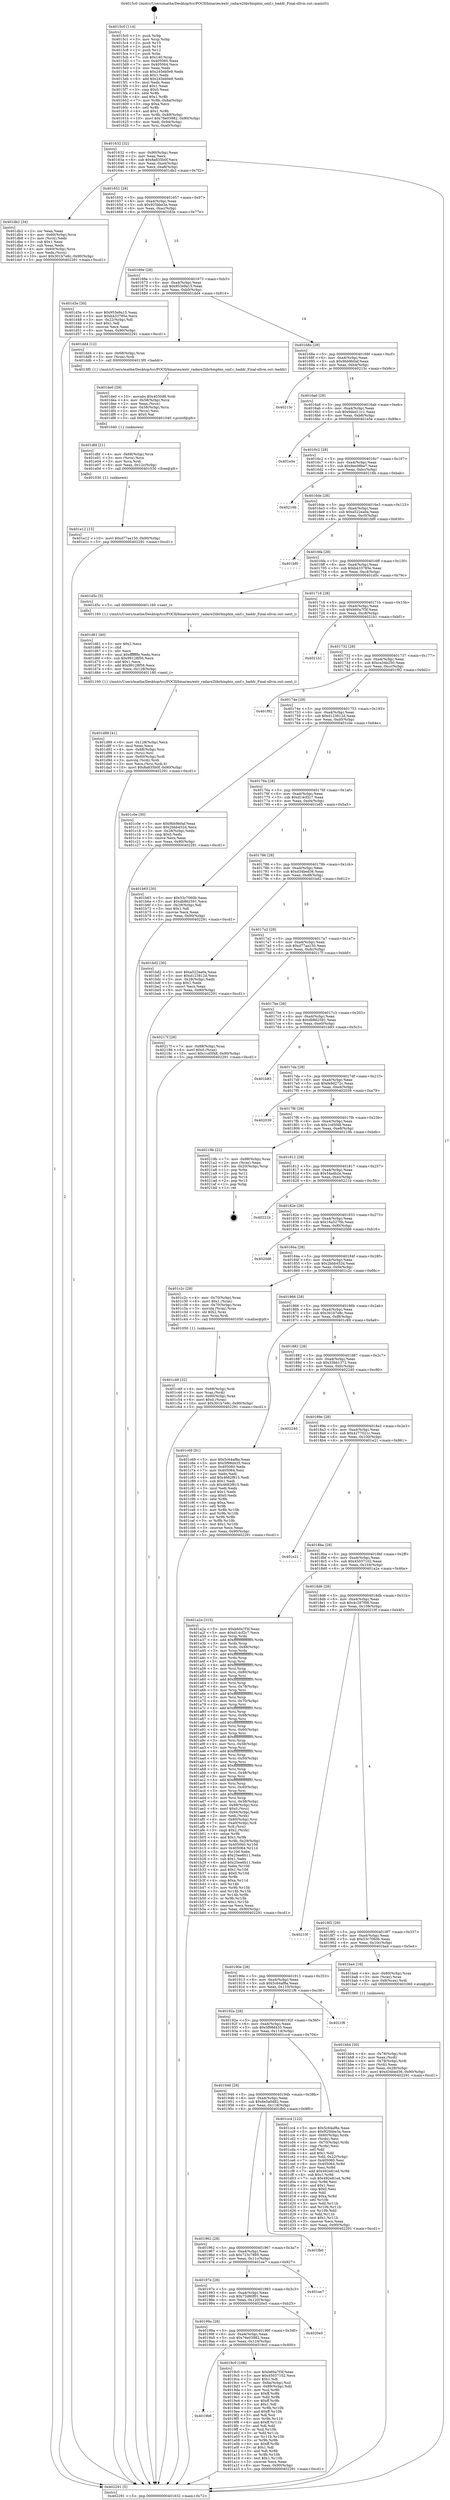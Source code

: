 digraph "0x4015c0" {
  label = "0x4015c0 (/mnt/c/Users/mathe/Desktop/tcc/POCII/binaries/extr_radare2librbinpbin_omf.c_baddr_Final-ollvm.out::main(0))"
  labelloc = "t"
  node[shape=record]

  Entry [label="",width=0.3,height=0.3,shape=circle,fillcolor=black,style=filled]
  "0x401632" [label="{
     0x401632 [32]\l
     | [instrs]\l
     &nbsp;&nbsp;0x401632 \<+6\>: mov -0x90(%rbp),%eax\l
     &nbsp;&nbsp;0x401638 \<+2\>: mov %eax,%ecx\l
     &nbsp;&nbsp;0x40163a \<+6\>: sub $0x8a835b0f,%ecx\l
     &nbsp;&nbsp;0x401640 \<+6\>: mov %eax,-0xa4(%rbp)\l
     &nbsp;&nbsp;0x401646 \<+6\>: mov %ecx,-0xa8(%rbp)\l
     &nbsp;&nbsp;0x40164c \<+6\>: je 0000000000401db2 \<main+0x7f2\>\l
  }"]
  "0x401db2" [label="{
     0x401db2 [34]\l
     | [instrs]\l
     &nbsp;&nbsp;0x401db2 \<+2\>: xor %eax,%eax\l
     &nbsp;&nbsp;0x401db4 \<+4\>: mov -0x60(%rbp),%rcx\l
     &nbsp;&nbsp;0x401db8 \<+2\>: mov (%rcx),%edx\l
     &nbsp;&nbsp;0x401dba \<+3\>: sub $0x1,%eax\l
     &nbsp;&nbsp;0x401dbd \<+2\>: sub %eax,%edx\l
     &nbsp;&nbsp;0x401dbf \<+4\>: mov -0x60(%rbp),%rcx\l
     &nbsp;&nbsp;0x401dc3 \<+2\>: mov %edx,(%rcx)\l
     &nbsp;&nbsp;0x401dc5 \<+10\>: movl $0x301b7e8c,-0x90(%rbp)\l
     &nbsp;&nbsp;0x401dcf \<+5\>: jmp 0000000000402291 \<main+0xcd1\>\l
  }"]
  "0x401652" [label="{
     0x401652 [28]\l
     | [instrs]\l
     &nbsp;&nbsp;0x401652 \<+5\>: jmp 0000000000401657 \<main+0x97\>\l
     &nbsp;&nbsp;0x401657 \<+6\>: mov -0xa4(%rbp),%eax\l
     &nbsp;&nbsp;0x40165d \<+5\>: sub $0x925bbe3a,%eax\l
     &nbsp;&nbsp;0x401662 \<+6\>: mov %eax,-0xac(%rbp)\l
     &nbsp;&nbsp;0x401668 \<+6\>: je 0000000000401d3e \<main+0x77e\>\l
  }"]
  Exit [label="",width=0.3,height=0.3,shape=circle,fillcolor=black,style=filled,peripheries=2]
  "0x401d3e" [label="{
     0x401d3e [30]\l
     | [instrs]\l
     &nbsp;&nbsp;0x401d3e \<+5\>: mov $0x953e9a15,%eax\l
     &nbsp;&nbsp;0x401d43 \<+5\>: mov $0xb433785e,%ecx\l
     &nbsp;&nbsp;0x401d48 \<+3\>: mov -0x22(%rbp),%dl\l
     &nbsp;&nbsp;0x401d4b \<+3\>: test $0x1,%dl\l
     &nbsp;&nbsp;0x401d4e \<+3\>: cmovne %ecx,%eax\l
     &nbsp;&nbsp;0x401d51 \<+6\>: mov %eax,-0x90(%rbp)\l
     &nbsp;&nbsp;0x401d57 \<+5\>: jmp 0000000000402291 \<main+0xcd1\>\l
  }"]
  "0x40166e" [label="{
     0x40166e [28]\l
     | [instrs]\l
     &nbsp;&nbsp;0x40166e \<+5\>: jmp 0000000000401673 \<main+0xb3\>\l
     &nbsp;&nbsp;0x401673 \<+6\>: mov -0xa4(%rbp),%eax\l
     &nbsp;&nbsp;0x401679 \<+5\>: sub $0x953e9a15,%eax\l
     &nbsp;&nbsp;0x40167e \<+6\>: mov %eax,-0xb0(%rbp)\l
     &nbsp;&nbsp;0x401684 \<+6\>: je 0000000000401dd4 \<main+0x814\>\l
  }"]
  "0x401e12" [label="{
     0x401e12 [15]\l
     | [instrs]\l
     &nbsp;&nbsp;0x401e12 \<+10\>: movl $0xd77aa150,-0x90(%rbp)\l
     &nbsp;&nbsp;0x401e1c \<+5\>: jmp 0000000000402291 \<main+0xcd1\>\l
  }"]
  "0x401dd4" [label="{
     0x401dd4 [12]\l
     | [instrs]\l
     &nbsp;&nbsp;0x401dd4 \<+4\>: mov -0x68(%rbp),%rax\l
     &nbsp;&nbsp;0x401dd8 \<+3\>: mov (%rax),%rdi\l
     &nbsp;&nbsp;0x401ddb \<+5\>: call 00000000004013f0 \<baddr\>\l
     | [calls]\l
     &nbsp;&nbsp;0x4013f0 \{1\} (/mnt/c/Users/mathe/Desktop/tcc/POCII/binaries/extr_radare2librbinpbin_omf.c_baddr_Final-ollvm.out::baddr)\l
  }"]
  "0x40168a" [label="{
     0x40168a [28]\l
     | [instrs]\l
     &nbsp;&nbsp;0x40168a \<+5\>: jmp 000000000040168f \<main+0xcf\>\l
     &nbsp;&nbsp;0x40168f \<+6\>: mov -0xa4(%rbp),%eax\l
     &nbsp;&nbsp;0x401695 \<+5\>: sub $0x9bb9b0af,%eax\l
     &nbsp;&nbsp;0x40169a \<+6\>: mov %eax,-0xb4(%rbp)\l
     &nbsp;&nbsp;0x4016a0 \<+6\>: je 000000000040215c \<main+0xb9c\>\l
  }"]
  "0x401dfd" [label="{
     0x401dfd [21]\l
     | [instrs]\l
     &nbsp;&nbsp;0x401dfd \<+4\>: mov -0x68(%rbp),%rcx\l
     &nbsp;&nbsp;0x401e01 \<+3\>: mov (%rcx),%rcx\l
     &nbsp;&nbsp;0x401e04 \<+3\>: mov %rcx,%rdi\l
     &nbsp;&nbsp;0x401e07 \<+6\>: mov %eax,-0x12c(%rbp)\l
     &nbsp;&nbsp;0x401e0d \<+5\>: call 0000000000401030 \<free@plt\>\l
     | [calls]\l
     &nbsp;&nbsp;0x401030 \{1\} (unknown)\l
  }"]
  "0x40215c" [label="{
     0x40215c\l
  }", style=dashed]
  "0x4016a6" [label="{
     0x4016a6 [28]\l
     | [instrs]\l
     &nbsp;&nbsp;0x4016a6 \<+5\>: jmp 00000000004016ab \<main+0xeb\>\l
     &nbsp;&nbsp;0x4016ab \<+6\>: mov -0xa4(%rbp),%eax\l
     &nbsp;&nbsp;0x4016b1 \<+5\>: sub $0x9ded11c1,%eax\l
     &nbsp;&nbsp;0x4016b6 \<+6\>: mov %eax,-0xb8(%rbp)\l
     &nbsp;&nbsp;0x4016bc \<+6\>: je 0000000000401e5e \<main+0x89e\>\l
  }"]
  "0x401de0" [label="{
     0x401de0 [29]\l
     | [instrs]\l
     &nbsp;&nbsp;0x401de0 \<+10\>: movabs $0x4030d6,%rdi\l
     &nbsp;&nbsp;0x401dea \<+4\>: mov -0x58(%rbp),%rcx\l
     &nbsp;&nbsp;0x401dee \<+2\>: mov %eax,(%rcx)\l
     &nbsp;&nbsp;0x401df0 \<+4\>: mov -0x58(%rbp),%rcx\l
     &nbsp;&nbsp;0x401df4 \<+2\>: mov (%rcx),%esi\l
     &nbsp;&nbsp;0x401df6 \<+2\>: mov $0x0,%al\l
     &nbsp;&nbsp;0x401df8 \<+5\>: call 0000000000401040 \<printf@plt\>\l
     | [calls]\l
     &nbsp;&nbsp;0x401040 \{1\} (unknown)\l
  }"]
  "0x401e5e" [label="{
     0x401e5e\l
  }", style=dashed]
  "0x4016c2" [label="{
     0x4016c2 [28]\l
     | [instrs]\l
     &nbsp;&nbsp;0x4016c2 \<+5\>: jmp 00000000004016c7 \<main+0x107\>\l
     &nbsp;&nbsp;0x4016c7 \<+6\>: mov -0xa4(%rbp),%eax\l
     &nbsp;&nbsp;0x4016cd \<+5\>: sub $0x9ee08be7,%eax\l
     &nbsp;&nbsp;0x4016d2 \<+6\>: mov %eax,-0xbc(%rbp)\l
     &nbsp;&nbsp;0x4016d8 \<+6\>: je 000000000040216b \<main+0xbab\>\l
  }"]
  "0x401d89" [label="{
     0x401d89 [41]\l
     | [instrs]\l
     &nbsp;&nbsp;0x401d89 \<+6\>: mov -0x128(%rbp),%ecx\l
     &nbsp;&nbsp;0x401d8f \<+3\>: imul %eax,%ecx\l
     &nbsp;&nbsp;0x401d92 \<+4\>: mov -0x68(%rbp),%rsi\l
     &nbsp;&nbsp;0x401d96 \<+3\>: mov (%rsi),%rsi\l
     &nbsp;&nbsp;0x401d99 \<+4\>: mov -0x60(%rbp),%rdi\l
     &nbsp;&nbsp;0x401d9d \<+3\>: movslq (%rdi),%rdi\l
     &nbsp;&nbsp;0x401da0 \<+3\>: mov %ecx,(%rsi,%rdi,4)\l
     &nbsp;&nbsp;0x401da3 \<+10\>: movl $0x8a835b0f,-0x90(%rbp)\l
     &nbsp;&nbsp;0x401dad \<+5\>: jmp 0000000000402291 \<main+0xcd1\>\l
  }"]
  "0x40216b" [label="{
     0x40216b\l
  }", style=dashed]
  "0x4016de" [label="{
     0x4016de [28]\l
     | [instrs]\l
     &nbsp;&nbsp;0x4016de \<+5\>: jmp 00000000004016e3 \<main+0x123\>\l
     &nbsp;&nbsp;0x4016e3 \<+6\>: mov -0xa4(%rbp),%eax\l
     &nbsp;&nbsp;0x4016e9 \<+5\>: sub $0xa522ea0a,%eax\l
     &nbsp;&nbsp;0x4016ee \<+6\>: mov %eax,-0xc0(%rbp)\l
     &nbsp;&nbsp;0x4016f4 \<+6\>: je 0000000000401bf0 \<main+0x630\>\l
  }"]
  "0x401d61" [label="{
     0x401d61 [40]\l
     | [instrs]\l
     &nbsp;&nbsp;0x401d61 \<+5\>: mov $0x2,%ecx\l
     &nbsp;&nbsp;0x401d66 \<+1\>: cltd\l
     &nbsp;&nbsp;0x401d67 \<+2\>: idiv %ecx\l
     &nbsp;&nbsp;0x401d69 \<+6\>: imul $0xfffffffe,%edx,%ecx\l
     &nbsp;&nbsp;0x401d6f \<+6\>: sub $0x99128f56,%ecx\l
     &nbsp;&nbsp;0x401d75 \<+3\>: add $0x1,%ecx\l
     &nbsp;&nbsp;0x401d78 \<+6\>: add $0x99128f56,%ecx\l
     &nbsp;&nbsp;0x401d7e \<+6\>: mov %ecx,-0x128(%rbp)\l
     &nbsp;&nbsp;0x401d84 \<+5\>: call 0000000000401160 \<next_i\>\l
     | [calls]\l
     &nbsp;&nbsp;0x401160 \{1\} (/mnt/c/Users/mathe/Desktop/tcc/POCII/binaries/extr_radare2librbinpbin_omf.c_baddr_Final-ollvm.out::next_i)\l
  }"]
  "0x401bf0" [label="{
     0x401bf0\l
  }", style=dashed]
  "0x4016fa" [label="{
     0x4016fa [28]\l
     | [instrs]\l
     &nbsp;&nbsp;0x4016fa \<+5\>: jmp 00000000004016ff \<main+0x13f\>\l
     &nbsp;&nbsp;0x4016ff \<+6\>: mov -0xa4(%rbp),%eax\l
     &nbsp;&nbsp;0x401705 \<+5\>: sub $0xb433785e,%eax\l
     &nbsp;&nbsp;0x40170a \<+6\>: mov %eax,-0xc4(%rbp)\l
     &nbsp;&nbsp;0x401710 \<+6\>: je 0000000000401d5c \<main+0x79c\>\l
  }"]
  "0x401c49" [label="{
     0x401c49 [32]\l
     | [instrs]\l
     &nbsp;&nbsp;0x401c49 \<+4\>: mov -0x68(%rbp),%rdi\l
     &nbsp;&nbsp;0x401c4d \<+3\>: mov %rax,(%rdi)\l
     &nbsp;&nbsp;0x401c50 \<+4\>: mov -0x60(%rbp),%rax\l
     &nbsp;&nbsp;0x401c54 \<+6\>: movl $0x0,(%rax)\l
     &nbsp;&nbsp;0x401c5a \<+10\>: movl $0x301b7e8c,-0x90(%rbp)\l
     &nbsp;&nbsp;0x401c64 \<+5\>: jmp 0000000000402291 \<main+0xcd1\>\l
  }"]
  "0x401d5c" [label="{
     0x401d5c [5]\l
     | [instrs]\l
     &nbsp;&nbsp;0x401d5c \<+5\>: call 0000000000401160 \<next_i\>\l
     | [calls]\l
     &nbsp;&nbsp;0x401160 \{1\} (/mnt/c/Users/mathe/Desktop/tcc/POCII/binaries/extr_radare2librbinpbin_omf.c_baddr_Final-ollvm.out::next_i)\l
  }"]
  "0x401716" [label="{
     0x401716 [28]\l
     | [instrs]\l
     &nbsp;&nbsp;0x401716 \<+5\>: jmp 000000000040171b \<main+0x15b\>\l
     &nbsp;&nbsp;0x40171b \<+6\>: mov -0xa4(%rbp),%eax\l
     &nbsp;&nbsp;0x401721 \<+5\>: sub $0xb60a7f3f,%eax\l
     &nbsp;&nbsp;0x401726 \<+6\>: mov %eax,-0xc8(%rbp)\l
     &nbsp;&nbsp;0x40172c \<+6\>: je 00000000004021b1 \<main+0xbf1\>\l
  }"]
  "0x401bb4" [label="{
     0x401bb4 [30]\l
     | [instrs]\l
     &nbsp;&nbsp;0x401bb4 \<+4\>: mov -0x78(%rbp),%rdi\l
     &nbsp;&nbsp;0x401bb8 \<+2\>: mov %eax,(%rdi)\l
     &nbsp;&nbsp;0x401bba \<+4\>: mov -0x78(%rbp),%rdi\l
     &nbsp;&nbsp;0x401bbe \<+2\>: mov (%rdi),%eax\l
     &nbsp;&nbsp;0x401bc0 \<+3\>: mov %eax,-0x28(%rbp)\l
     &nbsp;&nbsp;0x401bc3 \<+10\>: movl $0xd34bed36,-0x90(%rbp)\l
     &nbsp;&nbsp;0x401bcd \<+5\>: jmp 0000000000402291 \<main+0xcd1\>\l
  }"]
  "0x4021b1" [label="{
     0x4021b1\l
  }", style=dashed]
  "0x401732" [label="{
     0x401732 [28]\l
     | [instrs]\l
     &nbsp;&nbsp;0x401732 \<+5\>: jmp 0000000000401737 \<main+0x177\>\l
     &nbsp;&nbsp;0x401737 \<+6\>: mov -0xa4(%rbp),%eax\l
     &nbsp;&nbsp;0x40173d \<+5\>: sub $0xca34b250,%eax\l
     &nbsp;&nbsp;0x401742 \<+6\>: mov %eax,-0xcc(%rbp)\l
     &nbsp;&nbsp;0x401748 \<+6\>: je 0000000000401f92 \<main+0x9d2\>\l
  }"]
  "0x4015c0" [label="{
     0x4015c0 [114]\l
     | [instrs]\l
     &nbsp;&nbsp;0x4015c0 \<+1\>: push %rbp\l
     &nbsp;&nbsp;0x4015c1 \<+3\>: mov %rsp,%rbp\l
     &nbsp;&nbsp;0x4015c4 \<+2\>: push %r15\l
     &nbsp;&nbsp;0x4015c6 \<+2\>: push %r14\l
     &nbsp;&nbsp;0x4015c8 \<+2\>: push %r12\l
     &nbsp;&nbsp;0x4015ca \<+1\>: push %rbx\l
     &nbsp;&nbsp;0x4015cb \<+7\>: sub $0x140,%rsp\l
     &nbsp;&nbsp;0x4015d2 \<+7\>: mov 0x405060,%eax\l
     &nbsp;&nbsp;0x4015d9 \<+7\>: mov 0x405064,%ecx\l
     &nbsp;&nbsp;0x4015e0 \<+2\>: mov %eax,%edx\l
     &nbsp;&nbsp;0x4015e2 \<+6\>: sub $0x245eb0e9,%edx\l
     &nbsp;&nbsp;0x4015e8 \<+3\>: sub $0x1,%edx\l
     &nbsp;&nbsp;0x4015eb \<+6\>: add $0x245eb0e9,%edx\l
     &nbsp;&nbsp;0x4015f1 \<+3\>: imul %edx,%eax\l
     &nbsp;&nbsp;0x4015f4 \<+3\>: and $0x1,%eax\l
     &nbsp;&nbsp;0x4015f7 \<+3\>: cmp $0x0,%eax\l
     &nbsp;&nbsp;0x4015fa \<+4\>: sete %r8b\l
     &nbsp;&nbsp;0x4015fe \<+4\>: and $0x1,%r8b\l
     &nbsp;&nbsp;0x401602 \<+7\>: mov %r8b,-0x8a(%rbp)\l
     &nbsp;&nbsp;0x401609 \<+3\>: cmp $0xa,%ecx\l
     &nbsp;&nbsp;0x40160c \<+4\>: setl %r8b\l
     &nbsp;&nbsp;0x401610 \<+4\>: and $0x1,%r8b\l
     &nbsp;&nbsp;0x401614 \<+7\>: mov %r8b,-0x89(%rbp)\l
     &nbsp;&nbsp;0x40161b \<+10\>: movl $0x76e03982,-0x90(%rbp)\l
     &nbsp;&nbsp;0x401625 \<+6\>: mov %edi,-0x94(%rbp)\l
     &nbsp;&nbsp;0x40162b \<+7\>: mov %rsi,-0xa0(%rbp)\l
  }"]
  "0x401f92" [label="{
     0x401f92\l
  }", style=dashed]
  "0x40174e" [label="{
     0x40174e [28]\l
     | [instrs]\l
     &nbsp;&nbsp;0x40174e \<+5\>: jmp 0000000000401753 \<main+0x193\>\l
     &nbsp;&nbsp;0x401753 \<+6\>: mov -0xa4(%rbp),%eax\l
     &nbsp;&nbsp;0x401759 \<+5\>: sub $0xd123812d,%eax\l
     &nbsp;&nbsp;0x40175e \<+6\>: mov %eax,-0xd0(%rbp)\l
     &nbsp;&nbsp;0x401764 \<+6\>: je 0000000000401c0e \<main+0x64e\>\l
  }"]
  "0x402291" [label="{
     0x402291 [5]\l
     | [instrs]\l
     &nbsp;&nbsp;0x402291 \<+5\>: jmp 0000000000401632 \<main+0x72\>\l
  }"]
  "0x401c0e" [label="{
     0x401c0e [30]\l
     | [instrs]\l
     &nbsp;&nbsp;0x401c0e \<+5\>: mov $0x9bb9b0af,%eax\l
     &nbsp;&nbsp;0x401c13 \<+5\>: mov $0x2bbb452d,%ecx\l
     &nbsp;&nbsp;0x401c18 \<+3\>: mov -0x28(%rbp),%edx\l
     &nbsp;&nbsp;0x401c1b \<+3\>: cmp $0x0,%edx\l
     &nbsp;&nbsp;0x401c1e \<+3\>: cmove %ecx,%eax\l
     &nbsp;&nbsp;0x401c21 \<+6\>: mov %eax,-0x90(%rbp)\l
     &nbsp;&nbsp;0x401c27 \<+5\>: jmp 0000000000402291 \<main+0xcd1\>\l
  }"]
  "0x40176a" [label="{
     0x40176a [28]\l
     | [instrs]\l
     &nbsp;&nbsp;0x40176a \<+5\>: jmp 000000000040176f \<main+0x1af\>\l
     &nbsp;&nbsp;0x40176f \<+6\>: mov -0xa4(%rbp),%eax\l
     &nbsp;&nbsp;0x401775 \<+5\>: sub $0xd14cf2c7,%eax\l
     &nbsp;&nbsp;0x40177a \<+6\>: mov %eax,-0xd4(%rbp)\l
     &nbsp;&nbsp;0x401780 \<+6\>: je 0000000000401b65 \<main+0x5a5\>\l
  }"]
  "0x4019b6" [label="{
     0x4019b6\l
  }", style=dashed]
  "0x401b65" [label="{
     0x401b65 [30]\l
     | [instrs]\l
     &nbsp;&nbsp;0x401b65 \<+5\>: mov $0x53c7060b,%eax\l
     &nbsp;&nbsp;0x401b6a \<+5\>: mov $0xdb862591,%ecx\l
     &nbsp;&nbsp;0x401b6f \<+3\>: mov -0x29(%rbp),%dl\l
     &nbsp;&nbsp;0x401b72 \<+3\>: test $0x1,%dl\l
     &nbsp;&nbsp;0x401b75 \<+3\>: cmovne %ecx,%eax\l
     &nbsp;&nbsp;0x401b78 \<+6\>: mov %eax,-0x90(%rbp)\l
     &nbsp;&nbsp;0x401b7e \<+5\>: jmp 0000000000402291 \<main+0xcd1\>\l
  }"]
  "0x401786" [label="{
     0x401786 [28]\l
     | [instrs]\l
     &nbsp;&nbsp;0x401786 \<+5\>: jmp 000000000040178b \<main+0x1cb\>\l
     &nbsp;&nbsp;0x40178b \<+6\>: mov -0xa4(%rbp),%eax\l
     &nbsp;&nbsp;0x401791 \<+5\>: sub $0xd34bed36,%eax\l
     &nbsp;&nbsp;0x401796 \<+6\>: mov %eax,-0xd8(%rbp)\l
     &nbsp;&nbsp;0x40179c \<+6\>: je 0000000000401bd2 \<main+0x612\>\l
  }"]
  "0x4019c0" [label="{
     0x4019c0 [106]\l
     | [instrs]\l
     &nbsp;&nbsp;0x4019c0 \<+5\>: mov $0xb60a7f3f,%eax\l
     &nbsp;&nbsp;0x4019c5 \<+5\>: mov $0x45037102,%ecx\l
     &nbsp;&nbsp;0x4019ca \<+2\>: mov $0x1,%dl\l
     &nbsp;&nbsp;0x4019cc \<+7\>: mov -0x8a(%rbp),%sil\l
     &nbsp;&nbsp;0x4019d3 \<+7\>: mov -0x89(%rbp),%dil\l
     &nbsp;&nbsp;0x4019da \<+3\>: mov %sil,%r8b\l
     &nbsp;&nbsp;0x4019dd \<+4\>: xor $0xff,%r8b\l
     &nbsp;&nbsp;0x4019e1 \<+3\>: mov %dil,%r9b\l
     &nbsp;&nbsp;0x4019e4 \<+4\>: xor $0xff,%r9b\l
     &nbsp;&nbsp;0x4019e8 \<+3\>: xor $0x1,%dl\l
     &nbsp;&nbsp;0x4019eb \<+3\>: mov %r8b,%r10b\l
     &nbsp;&nbsp;0x4019ee \<+4\>: and $0xff,%r10b\l
     &nbsp;&nbsp;0x4019f2 \<+3\>: and %dl,%sil\l
     &nbsp;&nbsp;0x4019f5 \<+3\>: mov %r9b,%r11b\l
     &nbsp;&nbsp;0x4019f8 \<+4\>: and $0xff,%r11b\l
     &nbsp;&nbsp;0x4019fc \<+3\>: and %dl,%dil\l
     &nbsp;&nbsp;0x4019ff \<+3\>: or %sil,%r10b\l
     &nbsp;&nbsp;0x401a02 \<+3\>: or %dil,%r11b\l
     &nbsp;&nbsp;0x401a05 \<+3\>: xor %r11b,%r10b\l
     &nbsp;&nbsp;0x401a08 \<+3\>: or %r9b,%r8b\l
     &nbsp;&nbsp;0x401a0b \<+4\>: xor $0xff,%r8b\l
     &nbsp;&nbsp;0x401a0f \<+3\>: or $0x1,%dl\l
     &nbsp;&nbsp;0x401a12 \<+3\>: and %dl,%r8b\l
     &nbsp;&nbsp;0x401a15 \<+3\>: or %r8b,%r10b\l
     &nbsp;&nbsp;0x401a18 \<+4\>: test $0x1,%r10b\l
     &nbsp;&nbsp;0x401a1c \<+3\>: cmovne %ecx,%eax\l
     &nbsp;&nbsp;0x401a1f \<+6\>: mov %eax,-0x90(%rbp)\l
     &nbsp;&nbsp;0x401a25 \<+5\>: jmp 0000000000402291 \<main+0xcd1\>\l
  }"]
  "0x401bd2" [label="{
     0x401bd2 [30]\l
     | [instrs]\l
     &nbsp;&nbsp;0x401bd2 \<+5\>: mov $0xa522ea0a,%eax\l
     &nbsp;&nbsp;0x401bd7 \<+5\>: mov $0xd123812d,%ecx\l
     &nbsp;&nbsp;0x401bdc \<+3\>: mov -0x28(%rbp),%edx\l
     &nbsp;&nbsp;0x401bdf \<+3\>: cmp $0x1,%edx\l
     &nbsp;&nbsp;0x401be2 \<+3\>: cmovl %ecx,%eax\l
     &nbsp;&nbsp;0x401be5 \<+6\>: mov %eax,-0x90(%rbp)\l
     &nbsp;&nbsp;0x401beb \<+5\>: jmp 0000000000402291 \<main+0xcd1\>\l
  }"]
  "0x4017a2" [label="{
     0x4017a2 [28]\l
     | [instrs]\l
     &nbsp;&nbsp;0x4017a2 \<+5\>: jmp 00000000004017a7 \<main+0x1e7\>\l
     &nbsp;&nbsp;0x4017a7 \<+6\>: mov -0xa4(%rbp),%eax\l
     &nbsp;&nbsp;0x4017ad \<+5\>: sub $0xd77aa150,%eax\l
     &nbsp;&nbsp;0x4017b2 \<+6\>: mov %eax,-0xdc(%rbp)\l
     &nbsp;&nbsp;0x4017b8 \<+6\>: je 000000000040217f \<main+0xbbf\>\l
  }"]
  "0x40199a" [label="{
     0x40199a [28]\l
     | [instrs]\l
     &nbsp;&nbsp;0x40199a \<+5\>: jmp 000000000040199f \<main+0x3df\>\l
     &nbsp;&nbsp;0x40199f \<+6\>: mov -0xa4(%rbp),%eax\l
     &nbsp;&nbsp;0x4019a5 \<+5\>: sub $0x76e03982,%eax\l
     &nbsp;&nbsp;0x4019aa \<+6\>: mov %eax,-0x124(%rbp)\l
     &nbsp;&nbsp;0x4019b0 \<+6\>: je 00000000004019c0 \<main+0x400\>\l
  }"]
  "0x40217f" [label="{
     0x40217f [28]\l
     | [instrs]\l
     &nbsp;&nbsp;0x40217f \<+7\>: mov -0x88(%rbp),%rax\l
     &nbsp;&nbsp;0x402186 \<+6\>: movl $0x0,(%rax)\l
     &nbsp;&nbsp;0x40218c \<+10\>: movl $0x1cd5f48,-0x90(%rbp)\l
     &nbsp;&nbsp;0x402196 \<+5\>: jmp 0000000000402291 \<main+0xcd1\>\l
  }"]
  "0x4017be" [label="{
     0x4017be [28]\l
     | [instrs]\l
     &nbsp;&nbsp;0x4017be \<+5\>: jmp 00000000004017c3 \<main+0x203\>\l
     &nbsp;&nbsp;0x4017c3 \<+6\>: mov -0xa4(%rbp),%eax\l
     &nbsp;&nbsp;0x4017c9 \<+5\>: sub $0xdb862591,%eax\l
     &nbsp;&nbsp;0x4017ce \<+6\>: mov %eax,-0xe0(%rbp)\l
     &nbsp;&nbsp;0x4017d4 \<+6\>: je 0000000000401b83 \<main+0x5c3\>\l
  }"]
  "0x4020e5" [label="{
     0x4020e5\l
  }", style=dashed]
  "0x401b83" [label="{
     0x401b83\l
  }", style=dashed]
  "0x4017da" [label="{
     0x4017da [28]\l
     | [instrs]\l
     &nbsp;&nbsp;0x4017da \<+5\>: jmp 00000000004017df \<main+0x21f\>\l
     &nbsp;&nbsp;0x4017df \<+6\>: mov -0xa4(%rbp),%eax\l
     &nbsp;&nbsp;0x4017e5 \<+5\>: sub $0xfe9d272c,%eax\l
     &nbsp;&nbsp;0x4017ea \<+6\>: mov %eax,-0xe4(%rbp)\l
     &nbsp;&nbsp;0x4017f0 \<+6\>: je 0000000000402039 \<main+0xa79\>\l
  }"]
  "0x40197e" [label="{
     0x40197e [28]\l
     | [instrs]\l
     &nbsp;&nbsp;0x40197e \<+5\>: jmp 0000000000401983 \<main+0x3c3\>\l
     &nbsp;&nbsp;0x401983 \<+6\>: mov -0xa4(%rbp),%eax\l
     &nbsp;&nbsp;0x401989 \<+5\>: sub $0x72d60f01,%eax\l
     &nbsp;&nbsp;0x40198e \<+6\>: mov %eax,-0x120(%rbp)\l
     &nbsp;&nbsp;0x401994 \<+6\>: je 00000000004020e5 \<main+0xb25\>\l
  }"]
  "0x402039" [label="{
     0x402039\l
  }", style=dashed]
  "0x4017f6" [label="{
     0x4017f6 [28]\l
     | [instrs]\l
     &nbsp;&nbsp;0x4017f6 \<+5\>: jmp 00000000004017fb \<main+0x23b\>\l
     &nbsp;&nbsp;0x4017fb \<+6\>: mov -0xa4(%rbp),%eax\l
     &nbsp;&nbsp;0x401801 \<+5\>: sub $0x1cd5f48,%eax\l
     &nbsp;&nbsp;0x401806 \<+6\>: mov %eax,-0xe8(%rbp)\l
     &nbsp;&nbsp;0x40180c \<+6\>: je 000000000040219b \<main+0xbdb\>\l
  }"]
  "0x401ee7" [label="{
     0x401ee7\l
  }", style=dashed]
  "0x40219b" [label="{
     0x40219b [22]\l
     | [instrs]\l
     &nbsp;&nbsp;0x40219b \<+7\>: mov -0x88(%rbp),%rax\l
     &nbsp;&nbsp;0x4021a2 \<+2\>: mov (%rax),%eax\l
     &nbsp;&nbsp;0x4021a4 \<+4\>: lea -0x20(%rbp),%rsp\l
     &nbsp;&nbsp;0x4021a8 \<+1\>: pop %rbx\l
     &nbsp;&nbsp;0x4021a9 \<+2\>: pop %r12\l
     &nbsp;&nbsp;0x4021ab \<+2\>: pop %r14\l
     &nbsp;&nbsp;0x4021ad \<+2\>: pop %r15\l
     &nbsp;&nbsp;0x4021af \<+1\>: pop %rbp\l
     &nbsp;&nbsp;0x4021b0 \<+1\>: ret\l
  }"]
  "0x401812" [label="{
     0x401812 [28]\l
     | [instrs]\l
     &nbsp;&nbsp;0x401812 \<+5\>: jmp 0000000000401817 \<main+0x257\>\l
     &nbsp;&nbsp;0x401817 \<+6\>: mov -0xa4(%rbp),%eax\l
     &nbsp;&nbsp;0x40181d \<+5\>: sub $0x54a4b2e,%eax\l
     &nbsp;&nbsp;0x401822 \<+6\>: mov %eax,-0xec(%rbp)\l
     &nbsp;&nbsp;0x401828 \<+6\>: je 000000000040221b \<main+0xc5b\>\l
  }"]
  "0x401962" [label="{
     0x401962 [28]\l
     | [instrs]\l
     &nbsp;&nbsp;0x401962 \<+5\>: jmp 0000000000401967 \<main+0x3a7\>\l
     &nbsp;&nbsp;0x401967 \<+6\>: mov -0xa4(%rbp),%eax\l
     &nbsp;&nbsp;0x40196d \<+5\>: sub $0x723c7885,%eax\l
     &nbsp;&nbsp;0x401972 \<+6\>: mov %eax,-0x11c(%rbp)\l
     &nbsp;&nbsp;0x401978 \<+6\>: je 0000000000401ee7 \<main+0x927\>\l
  }"]
  "0x40221b" [label="{
     0x40221b\l
  }", style=dashed]
  "0x40182e" [label="{
     0x40182e [28]\l
     | [instrs]\l
     &nbsp;&nbsp;0x40182e \<+5\>: jmp 0000000000401833 \<main+0x273\>\l
     &nbsp;&nbsp;0x401833 \<+6\>: mov -0xa4(%rbp),%eax\l
     &nbsp;&nbsp;0x401839 \<+5\>: sub $0x16a5270b,%eax\l
     &nbsp;&nbsp;0x40183e \<+6\>: mov %eax,-0xf0(%rbp)\l
     &nbsp;&nbsp;0x401844 \<+6\>: je 00000000004020d6 \<main+0xb16\>\l
  }"]
  "0x401fb0" [label="{
     0x401fb0\l
  }", style=dashed]
  "0x4020d6" [label="{
     0x4020d6\l
  }", style=dashed]
  "0x40184a" [label="{
     0x40184a [28]\l
     | [instrs]\l
     &nbsp;&nbsp;0x40184a \<+5\>: jmp 000000000040184f \<main+0x28f\>\l
     &nbsp;&nbsp;0x40184f \<+6\>: mov -0xa4(%rbp),%eax\l
     &nbsp;&nbsp;0x401855 \<+5\>: sub $0x2bbb452d,%eax\l
     &nbsp;&nbsp;0x40185a \<+6\>: mov %eax,-0xf4(%rbp)\l
     &nbsp;&nbsp;0x401860 \<+6\>: je 0000000000401c2c \<main+0x66c\>\l
  }"]
  "0x401946" [label="{
     0x401946 [28]\l
     | [instrs]\l
     &nbsp;&nbsp;0x401946 \<+5\>: jmp 000000000040194b \<main+0x38b\>\l
     &nbsp;&nbsp;0x40194b \<+6\>: mov -0xa4(%rbp),%eax\l
     &nbsp;&nbsp;0x401951 \<+5\>: sub $0x6e5a0d82,%eax\l
     &nbsp;&nbsp;0x401956 \<+6\>: mov %eax,-0x118(%rbp)\l
     &nbsp;&nbsp;0x40195c \<+6\>: je 0000000000401fb0 \<main+0x9f0\>\l
  }"]
  "0x401c2c" [label="{
     0x401c2c [29]\l
     | [instrs]\l
     &nbsp;&nbsp;0x401c2c \<+4\>: mov -0x70(%rbp),%rax\l
     &nbsp;&nbsp;0x401c30 \<+6\>: movl $0x1,(%rax)\l
     &nbsp;&nbsp;0x401c36 \<+4\>: mov -0x70(%rbp),%rax\l
     &nbsp;&nbsp;0x401c3a \<+3\>: movslq (%rax),%rax\l
     &nbsp;&nbsp;0x401c3d \<+4\>: shl $0x2,%rax\l
     &nbsp;&nbsp;0x401c41 \<+3\>: mov %rax,%rdi\l
     &nbsp;&nbsp;0x401c44 \<+5\>: call 0000000000401050 \<malloc@plt\>\l
     | [calls]\l
     &nbsp;&nbsp;0x401050 \{1\} (unknown)\l
  }"]
  "0x401866" [label="{
     0x401866 [28]\l
     | [instrs]\l
     &nbsp;&nbsp;0x401866 \<+5\>: jmp 000000000040186b \<main+0x2ab\>\l
     &nbsp;&nbsp;0x40186b \<+6\>: mov -0xa4(%rbp),%eax\l
     &nbsp;&nbsp;0x401871 \<+5\>: sub $0x301b7e8c,%eax\l
     &nbsp;&nbsp;0x401876 \<+6\>: mov %eax,-0xf8(%rbp)\l
     &nbsp;&nbsp;0x40187c \<+6\>: je 0000000000401c69 \<main+0x6a9\>\l
  }"]
  "0x401cc4" [label="{
     0x401cc4 [122]\l
     | [instrs]\l
     &nbsp;&nbsp;0x401cc4 \<+5\>: mov $0x5c64af8a,%eax\l
     &nbsp;&nbsp;0x401cc9 \<+5\>: mov $0x925bbe3a,%ecx\l
     &nbsp;&nbsp;0x401cce \<+4\>: mov -0x60(%rbp),%rdx\l
     &nbsp;&nbsp;0x401cd2 \<+2\>: mov (%rdx),%esi\l
     &nbsp;&nbsp;0x401cd4 \<+4\>: mov -0x70(%rbp),%rdx\l
     &nbsp;&nbsp;0x401cd8 \<+2\>: cmp (%rdx),%esi\l
     &nbsp;&nbsp;0x401cda \<+4\>: setl %dil\l
     &nbsp;&nbsp;0x401cde \<+4\>: and $0x1,%dil\l
     &nbsp;&nbsp;0x401ce2 \<+4\>: mov %dil,-0x22(%rbp)\l
     &nbsp;&nbsp;0x401ce6 \<+7\>: mov 0x405060,%esi\l
     &nbsp;&nbsp;0x401ced \<+8\>: mov 0x405064,%r8d\l
     &nbsp;&nbsp;0x401cf5 \<+3\>: mov %esi,%r9d\l
     &nbsp;&nbsp;0x401cf8 \<+7\>: add $0x492e81ed,%r9d\l
     &nbsp;&nbsp;0x401cff \<+4\>: sub $0x1,%r9d\l
     &nbsp;&nbsp;0x401d03 \<+7\>: sub $0x492e81ed,%r9d\l
     &nbsp;&nbsp;0x401d0a \<+4\>: imul %r9d,%esi\l
     &nbsp;&nbsp;0x401d0e \<+3\>: and $0x1,%esi\l
     &nbsp;&nbsp;0x401d11 \<+3\>: cmp $0x0,%esi\l
     &nbsp;&nbsp;0x401d14 \<+4\>: sete %dil\l
     &nbsp;&nbsp;0x401d18 \<+4\>: cmp $0xa,%r8d\l
     &nbsp;&nbsp;0x401d1c \<+4\>: setl %r10b\l
     &nbsp;&nbsp;0x401d20 \<+3\>: mov %dil,%r11b\l
     &nbsp;&nbsp;0x401d23 \<+3\>: and %r10b,%r11b\l
     &nbsp;&nbsp;0x401d26 \<+3\>: xor %r10b,%dil\l
     &nbsp;&nbsp;0x401d29 \<+3\>: or %dil,%r11b\l
     &nbsp;&nbsp;0x401d2c \<+4\>: test $0x1,%r11b\l
     &nbsp;&nbsp;0x401d30 \<+3\>: cmovne %ecx,%eax\l
     &nbsp;&nbsp;0x401d33 \<+6\>: mov %eax,-0x90(%rbp)\l
     &nbsp;&nbsp;0x401d39 \<+5\>: jmp 0000000000402291 \<main+0xcd1\>\l
  }"]
  "0x401c69" [label="{
     0x401c69 [91]\l
     | [instrs]\l
     &nbsp;&nbsp;0x401c69 \<+5\>: mov $0x5c64af8a,%eax\l
     &nbsp;&nbsp;0x401c6e \<+5\>: mov $0x5f98d435,%ecx\l
     &nbsp;&nbsp;0x401c73 \<+7\>: mov 0x405060,%edx\l
     &nbsp;&nbsp;0x401c7a \<+7\>: mov 0x405064,%esi\l
     &nbsp;&nbsp;0x401c81 \<+2\>: mov %edx,%edi\l
     &nbsp;&nbsp;0x401c83 \<+6\>: add $0x4682f815,%edi\l
     &nbsp;&nbsp;0x401c89 \<+3\>: sub $0x1,%edi\l
     &nbsp;&nbsp;0x401c8c \<+6\>: sub $0x4682f815,%edi\l
     &nbsp;&nbsp;0x401c92 \<+3\>: imul %edi,%edx\l
     &nbsp;&nbsp;0x401c95 \<+3\>: and $0x1,%edx\l
     &nbsp;&nbsp;0x401c98 \<+3\>: cmp $0x0,%edx\l
     &nbsp;&nbsp;0x401c9b \<+4\>: sete %r8b\l
     &nbsp;&nbsp;0x401c9f \<+3\>: cmp $0xa,%esi\l
     &nbsp;&nbsp;0x401ca2 \<+4\>: setl %r9b\l
     &nbsp;&nbsp;0x401ca6 \<+3\>: mov %r8b,%r10b\l
     &nbsp;&nbsp;0x401ca9 \<+3\>: and %r9b,%r10b\l
     &nbsp;&nbsp;0x401cac \<+3\>: xor %r9b,%r8b\l
     &nbsp;&nbsp;0x401caf \<+3\>: or %r8b,%r10b\l
     &nbsp;&nbsp;0x401cb2 \<+4\>: test $0x1,%r10b\l
     &nbsp;&nbsp;0x401cb6 \<+3\>: cmovne %ecx,%eax\l
     &nbsp;&nbsp;0x401cb9 \<+6\>: mov %eax,-0x90(%rbp)\l
     &nbsp;&nbsp;0x401cbf \<+5\>: jmp 0000000000402291 \<main+0xcd1\>\l
  }"]
  "0x401882" [label="{
     0x401882 [28]\l
     | [instrs]\l
     &nbsp;&nbsp;0x401882 \<+5\>: jmp 0000000000401887 \<main+0x2c7\>\l
     &nbsp;&nbsp;0x401887 \<+6\>: mov -0xa4(%rbp),%eax\l
     &nbsp;&nbsp;0x40188d \<+5\>: sub $0x33bb1372,%eax\l
     &nbsp;&nbsp;0x401892 \<+6\>: mov %eax,-0xfc(%rbp)\l
     &nbsp;&nbsp;0x401898 \<+6\>: je 0000000000402240 \<main+0xc80\>\l
  }"]
  "0x40192a" [label="{
     0x40192a [28]\l
     | [instrs]\l
     &nbsp;&nbsp;0x40192a \<+5\>: jmp 000000000040192f \<main+0x36f\>\l
     &nbsp;&nbsp;0x40192f \<+6\>: mov -0xa4(%rbp),%eax\l
     &nbsp;&nbsp;0x401935 \<+5\>: sub $0x5f98d435,%eax\l
     &nbsp;&nbsp;0x40193a \<+6\>: mov %eax,-0x114(%rbp)\l
     &nbsp;&nbsp;0x401940 \<+6\>: je 0000000000401cc4 \<main+0x704\>\l
  }"]
  "0x402240" [label="{
     0x402240\l
  }", style=dashed]
  "0x40189e" [label="{
     0x40189e [28]\l
     | [instrs]\l
     &nbsp;&nbsp;0x40189e \<+5\>: jmp 00000000004018a3 \<main+0x2e3\>\l
     &nbsp;&nbsp;0x4018a3 \<+6\>: mov -0xa4(%rbp),%eax\l
     &nbsp;&nbsp;0x4018a9 \<+5\>: sub $0x4277021c,%eax\l
     &nbsp;&nbsp;0x4018ae \<+6\>: mov %eax,-0x100(%rbp)\l
     &nbsp;&nbsp;0x4018b4 \<+6\>: je 0000000000401e21 \<main+0x861\>\l
  }"]
  "0x4021f6" [label="{
     0x4021f6\l
  }", style=dashed]
  "0x401e21" [label="{
     0x401e21\l
  }", style=dashed]
  "0x4018ba" [label="{
     0x4018ba [28]\l
     | [instrs]\l
     &nbsp;&nbsp;0x4018ba \<+5\>: jmp 00000000004018bf \<main+0x2ff\>\l
     &nbsp;&nbsp;0x4018bf \<+6\>: mov -0xa4(%rbp),%eax\l
     &nbsp;&nbsp;0x4018c5 \<+5\>: sub $0x45037102,%eax\l
     &nbsp;&nbsp;0x4018ca \<+6\>: mov %eax,-0x104(%rbp)\l
     &nbsp;&nbsp;0x4018d0 \<+6\>: je 0000000000401a2a \<main+0x46a\>\l
  }"]
  "0x40190e" [label="{
     0x40190e [28]\l
     | [instrs]\l
     &nbsp;&nbsp;0x40190e \<+5\>: jmp 0000000000401913 \<main+0x353\>\l
     &nbsp;&nbsp;0x401913 \<+6\>: mov -0xa4(%rbp),%eax\l
     &nbsp;&nbsp;0x401919 \<+5\>: sub $0x5c64af8a,%eax\l
     &nbsp;&nbsp;0x40191e \<+6\>: mov %eax,-0x110(%rbp)\l
     &nbsp;&nbsp;0x401924 \<+6\>: je 00000000004021f6 \<main+0xc36\>\l
  }"]
  "0x401a2a" [label="{
     0x401a2a [315]\l
     | [instrs]\l
     &nbsp;&nbsp;0x401a2a \<+5\>: mov $0xb60a7f3f,%eax\l
     &nbsp;&nbsp;0x401a2f \<+5\>: mov $0xd14cf2c7,%ecx\l
     &nbsp;&nbsp;0x401a34 \<+3\>: mov %rsp,%rdx\l
     &nbsp;&nbsp;0x401a37 \<+4\>: add $0xfffffffffffffff0,%rdx\l
     &nbsp;&nbsp;0x401a3b \<+3\>: mov %rdx,%rsp\l
     &nbsp;&nbsp;0x401a3e \<+7\>: mov %rdx,-0x88(%rbp)\l
     &nbsp;&nbsp;0x401a45 \<+3\>: mov %rsp,%rdx\l
     &nbsp;&nbsp;0x401a48 \<+4\>: add $0xfffffffffffffff0,%rdx\l
     &nbsp;&nbsp;0x401a4c \<+3\>: mov %rdx,%rsp\l
     &nbsp;&nbsp;0x401a4f \<+3\>: mov %rsp,%rsi\l
     &nbsp;&nbsp;0x401a52 \<+4\>: add $0xfffffffffffffff0,%rsi\l
     &nbsp;&nbsp;0x401a56 \<+3\>: mov %rsi,%rsp\l
     &nbsp;&nbsp;0x401a59 \<+4\>: mov %rsi,-0x80(%rbp)\l
     &nbsp;&nbsp;0x401a5d \<+3\>: mov %rsp,%rsi\l
     &nbsp;&nbsp;0x401a60 \<+4\>: add $0xfffffffffffffff0,%rsi\l
     &nbsp;&nbsp;0x401a64 \<+3\>: mov %rsi,%rsp\l
     &nbsp;&nbsp;0x401a67 \<+4\>: mov %rsi,-0x78(%rbp)\l
     &nbsp;&nbsp;0x401a6b \<+3\>: mov %rsp,%rsi\l
     &nbsp;&nbsp;0x401a6e \<+4\>: add $0xfffffffffffffff0,%rsi\l
     &nbsp;&nbsp;0x401a72 \<+3\>: mov %rsi,%rsp\l
     &nbsp;&nbsp;0x401a75 \<+4\>: mov %rsi,-0x70(%rbp)\l
     &nbsp;&nbsp;0x401a79 \<+3\>: mov %rsp,%rsi\l
     &nbsp;&nbsp;0x401a7c \<+4\>: add $0xfffffffffffffff0,%rsi\l
     &nbsp;&nbsp;0x401a80 \<+3\>: mov %rsi,%rsp\l
     &nbsp;&nbsp;0x401a83 \<+4\>: mov %rsi,-0x68(%rbp)\l
     &nbsp;&nbsp;0x401a87 \<+3\>: mov %rsp,%rsi\l
     &nbsp;&nbsp;0x401a8a \<+4\>: add $0xfffffffffffffff0,%rsi\l
     &nbsp;&nbsp;0x401a8e \<+3\>: mov %rsi,%rsp\l
     &nbsp;&nbsp;0x401a91 \<+4\>: mov %rsi,-0x60(%rbp)\l
     &nbsp;&nbsp;0x401a95 \<+3\>: mov %rsp,%rsi\l
     &nbsp;&nbsp;0x401a98 \<+4\>: add $0xfffffffffffffff0,%rsi\l
     &nbsp;&nbsp;0x401a9c \<+3\>: mov %rsi,%rsp\l
     &nbsp;&nbsp;0x401a9f \<+4\>: mov %rsi,-0x58(%rbp)\l
     &nbsp;&nbsp;0x401aa3 \<+3\>: mov %rsp,%rsi\l
     &nbsp;&nbsp;0x401aa6 \<+4\>: add $0xfffffffffffffff0,%rsi\l
     &nbsp;&nbsp;0x401aaa \<+3\>: mov %rsi,%rsp\l
     &nbsp;&nbsp;0x401aad \<+4\>: mov %rsi,-0x50(%rbp)\l
     &nbsp;&nbsp;0x401ab1 \<+3\>: mov %rsp,%rsi\l
     &nbsp;&nbsp;0x401ab4 \<+4\>: add $0xfffffffffffffff0,%rsi\l
     &nbsp;&nbsp;0x401ab8 \<+3\>: mov %rsi,%rsp\l
     &nbsp;&nbsp;0x401abb \<+4\>: mov %rsi,-0x48(%rbp)\l
     &nbsp;&nbsp;0x401abf \<+3\>: mov %rsp,%rsi\l
     &nbsp;&nbsp;0x401ac2 \<+4\>: add $0xfffffffffffffff0,%rsi\l
     &nbsp;&nbsp;0x401ac6 \<+3\>: mov %rsi,%rsp\l
     &nbsp;&nbsp;0x401ac9 \<+4\>: mov %rsi,-0x40(%rbp)\l
     &nbsp;&nbsp;0x401acd \<+3\>: mov %rsp,%rsi\l
     &nbsp;&nbsp;0x401ad0 \<+4\>: add $0xfffffffffffffff0,%rsi\l
     &nbsp;&nbsp;0x401ad4 \<+3\>: mov %rsi,%rsp\l
     &nbsp;&nbsp;0x401ad7 \<+4\>: mov %rsi,-0x38(%rbp)\l
     &nbsp;&nbsp;0x401adb \<+7\>: mov -0x88(%rbp),%rsi\l
     &nbsp;&nbsp;0x401ae2 \<+6\>: movl $0x0,(%rsi)\l
     &nbsp;&nbsp;0x401ae8 \<+6\>: mov -0x94(%rbp),%edi\l
     &nbsp;&nbsp;0x401aee \<+2\>: mov %edi,(%rdx)\l
     &nbsp;&nbsp;0x401af0 \<+4\>: mov -0x80(%rbp),%rsi\l
     &nbsp;&nbsp;0x401af4 \<+7\>: mov -0xa0(%rbp),%r8\l
     &nbsp;&nbsp;0x401afb \<+3\>: mov %r8,(%rsi)\l
     &nbsp;&nbsp;0x401afe \<+3\>: cmpl $0x2,(%rdx)\l
     &nbsp;&nbsp;0x401b01 \<+4\>: setne %r9b\l
     &nbsp;&nbsp;0x401b05 \<+4\>: and $0x1,%r9b\l
     &nbsp;&nbsp;0x401b09 \<+4\>: mov %r9b,-0x29(%rbp)\l
     &nbsp;&nbsp;0x401b0d \<+8\>: mov 0x405060,%r10d\l
     &nbsp;&nbsp;0x401b15 \<+8\>: mov 0x405064,%r11d\l
     &nbsp;&nbsp;0x401b1d \<+3\>: mov %r10d,%ebx\l
     &nbsp;&nbsp;0x401b20 \<+6\>: sub $0x25ee6b11,%ebx\l
     &nbsp;&nbsp;0x401b26 \<+3\>: sub $0x1,%ebx\l
     &nbsp;&nbsp;0x401b29 \<+6\>: add $0x25ee6b11,%ebx\l
     &nbsp;&nbsp;0x401b2f \<+4\>: imul %ebx,%r10d\l
     &nbsp;&nbsp;0x401b33 \<+4\>: and $0x1,%r10d\l
     &nbsp;&nbsp;0x401b37 \<+4\>: cmp $0x0,%r10d\l
     &nbsp;&nbsp;0x401b3b \<+4\>: sete %r9b\l
     &nbsp;&nbsp;0x401b3f \<+4\>: cmp $0xa,%r11d\l
     &nbsp;&nbsp;0x401b43 \<+4\>: setl %r14b\l
     &nbsp;&nbsp;0x401b47 \<+3\>: mov %r9b,%r15b\l
     &nbsp;&nbsp;0x401b4a \<+3\>: and %r14b,%r15b\l
     &nbsp;&nbsp;0x401b4d \<+3\>: xor %r14b,%r9b\l
     &nbsp;&nbsp;0x401b50 \<+3\>: or %r9b,%r15b\l
     &nbsp;&nbsp;0x401b53 \<+4\>: test $0x1,%r15b\l
     &nbsp;&nbsp;0x401b57 \<+3\>: cmovne %ecx,%eax\l
     &nbsp;&nbsp;0x401b5a \<+6\>: mov %eax,-0x90(%rbp)\l
     &nbsp;&nbsp;0x401b60 \<+5\>: jmp 0000000000402291 \<main+0xcd1\>\l
  }"]
  "0x4018d6" [label="{
     0x4018d6 [28]\l
     | [instrs]\l
     &nbsp;&nbsp;0x4018d6 \<+5\>: jmp 00000000004018db \<main+0x31b\>\l
     &nbsp;&nbsp;0x4018db \<+6\>: mov -0xa4(%rbp),%eax\l
     &nbsp;&nbsp;0x4018e1 \<+5\>: sub $0x4c297f08,%eax\l
     &nbsp;&nbsp;0x4018e6 \<+6\>: mov %eax,-0x108(%rbp)\l
     &nbsp;&nbsp;0x4018ec \<+6\>: je 000000000040210f \<main+0xb4f\>\l
  }"]
  "0x401ba4" [label="{
     0x401ba4 [16]\l
     | [instrs]\l
     &nbsp;&nbsp;0x401ba4 \<+4\>: mov -0x80(%rbp),%rax\l
     &nbsp;&nbsp;0x401ba8 \<+3\>: mov (%rax),%rax\l
     &nbsp;&nbsp;0x401bab \<+4\>: mov 0x8(%rax),%rdi\l
     &nbsp;&nbsp;0x401baf \<+5\>: call 0000000000401060 \<atoi@plt\>\l
     | [calls]\l
     &nbsp;&nbsp;0x401060 \{1\} (unknown)\l
  }"]
  "0x40210f" [label="{
     0x40210f\l
  }", style=dashed]
  "0x4018f2" [label="{
     0x4018f2 [28]\l
     | [instrs]\l
     &nbsp;&nbsp;0x4018f2 \<+5\>: jmp 00000000004018f7 \<main+0x337\>\l
     &nbsp;&nbsp;0x4018f7 \<+6\>: mov -0xa4(%rbp),%eax\l
     &nbsp;&nbsp;0x4018fd \<+5\>: sub $0x53c7060b,%eax\l
     &nbsp;&nbsp;0x401902 \<+6\>: mov %eax,-0x10c(%rbp)\l
     &nbsp;&nbsp;0x401908 \<+6\>: je 0000000000401ba4 \<main+0x5e4\>\l
  }"]
  Entry -> "0x4015c0" [label=" 1"]
  "0x401632" -> "0x401db2" [label=" 1"]
  "0x401632" -> "0x401652" [label=" 17"]
  "0x40219b" -> Exit [label=" 1"]
  "0x401652" -> "0x401d3e" [label=" 2"]
  "0x401652" -> "0x40166e" [label=" 15"]
  "0x40217f" -> "0x402291" [label=" 1"]
  "0x40166e" -> "0x401dd4" [label=" 1"]
  "0x40166e" -> "0x40168a" [label=" 14"]
  "0x401e12" -> "0x402291" [label=" 1"]
  "0x40168a" -> "0x40215c" [label=" 0"]
  "0x40168a" -> "0x4016a6" [label=" 14"]
  "0x401dfd" -> "0x401e12" [label=" 1"]
  "0x4016a6" -> "0x401e5e" [label=" 0"]
  "0x4016a6" -> "0x4016c2" [label=" 14"]
  "0x401de0" -> "0x401dfd" [label=" 1"]
  "0x4016c2" -> "0x40216b" [label=" 0"]
  "0x4016c2" -> "0x4016de" [label=" 14"]
  "0x401dd4" -> "0x401de0" [label=" 1"]
  "0x4016de" -> "0x401bf0" [label=" 0"]
  "0x4016de" -> "0x4016fa" [label=" 14"]
  "0x401db2" -> "0x402291" [label=" 1"]
  "0x4016fa" -> "0x401d5c" [label=" 1"]
  "0x4016fa" -> "0x401716" [label=" 13"]
  "0x401d89" -> "0x402291" [label=" 1"]
  "0x401716" -> "0x4021b1" [label=" 0"]
  "0x401716" -> "0x401732" [label=" 13"]
  "0x401d61" -> "0x401d89" [label=" 1"]
  "0x401732" -> "0x401f92" [label=" 0"]
  "0x401732" -> "0x40174e" [label=" 13"]
  "0x401d3e" -> "0x402291" [label=" 2"]
  "0x40174e" -> "0x401c0e" [label=" 1"]
  "0x40174e" -> "0x40176a" [label=" 12"]
  "0x401cc4" -> "0x402291" [label=" 2"]
  "0x40176a" -> "0x401b65" [label=" 1"]
  "0x40176a" -> "0x401786" [label=" 11"]
  "0x401c69" -> "0x402291" [label=" 2"]
  "0x401786" -> "0x401bd2" [label=" 1"]
  "0x401786" -> "0x4017a2" [label=" 10"]
  "0x401c49" -> "0x402291" [label=" 1"]
  "0x4017a2" -> "0x40217f" [label=" 1"]
  "0x4017a2" -> "0x4017be" [label=" 9"]
  "0x401c0e" -> "0x402291" [label=" 1"]
  "0x4017be" -> "0x401b83" [label=" 0"]
  "0x4017be" -> "0x4017da" [label=" 9"]
  "0x401bd2" -> "0x402291" [label=" 1"]
  "0x4017da" -> "0x402039" [label=" 0"]
  "0x4017da" -> "0x4017f6" [label=" 9"]
  "0x401ba4" -> "0x401bb4" [label=" 1"]
  "0x4017f6" -> "0x40219b" [label=" 1"]
  "0x4017f6" -> "0x401812" [label=" 8"]
  "0x401b65" -> "0x402291" [label=" 1"]
  "0x401812" -> "0x40221b" [label=" 0"]
  "0x401812" -> "0x40182e" [label=" 8"]
  "0x401d5c" -> "0x401d61" [label=" 1"]
  "0x40182e" -> "0x4020d6" [label=" 0"]
  "0x40182e" -> "0x40184a" [label=" 8"]
  "0x402291" -> "0x401632" [label=" 17"]
  "0x40184a" -> "0x401c2c" [label=" 1"]
  "0x40184a" -> "0x401866" [label=" 7"]
  "0x4019c0" -> "0x402291" [label=" 1"]
  "0x401866" -> "0x401c69" [label=" 2"]
  "0x401866" -> "0x401882" [label=" 5"]
  "0x40199a" -> "0x4019b6" [label=" 0"]
  "0x401882" -> "0x402240" [label=" 0"]
  "0x401882" -> "0x40189e" [label=" 5"]
  "0x401c2c" -> "0x401c49" [label=" 1"]
  "0x40189e" -> "0x401e21" [label=" 0"]
  "0x40189e" -> "0x4018ba" [label=" 5"]
  "0x40197e" -> "0x40199a" [label=" 1"]
  "0x4018ba" -> "0x401a2a" [label=" 1"]
  "0x4018ba" -> "0x4018d6" [label=" 4"]
  "0x401bb4" -> "0x402291" [label=" 1"]
  "0x4018d6" -> "0x40210f" [label=" 0"]
  "0x4018d6" -> "0x4018f2" [label=" 4"]
  "0x401962" -> "0x40197e" [label=" 1"]
  "0x4018f2" -> "0x401ba4" [label=" 1"]
  "0x4018f2" -> "0x40190e" [label=" 3"]
  "0x40197e" -> "0x4020e5" [label=" 0"]
  "0x40190e" -> "0x4021f6" [label=" 0"]
  "0x40190e" -> "0x40192a" [label=" 3"]
  "0x40199a" -> "0x4019c0" [label=" 1"]
  "0x40192a" -> "0x401cc4" [label=" 2"]
  "0x40192a" -> "0x401946" [label=" 1"]
  "0x4015c0" -> "0x401632" [label=" 1"]
  "0x401946" -> "0x401fb0" [label=" 0"]
  "0x401946" -> "0x401962" [label=" 1"]
  "0x401a2a" -> "0x402291" [label=" 1"]
  "0x401962" -> "0x401ee7" [label=" 0"]
}
